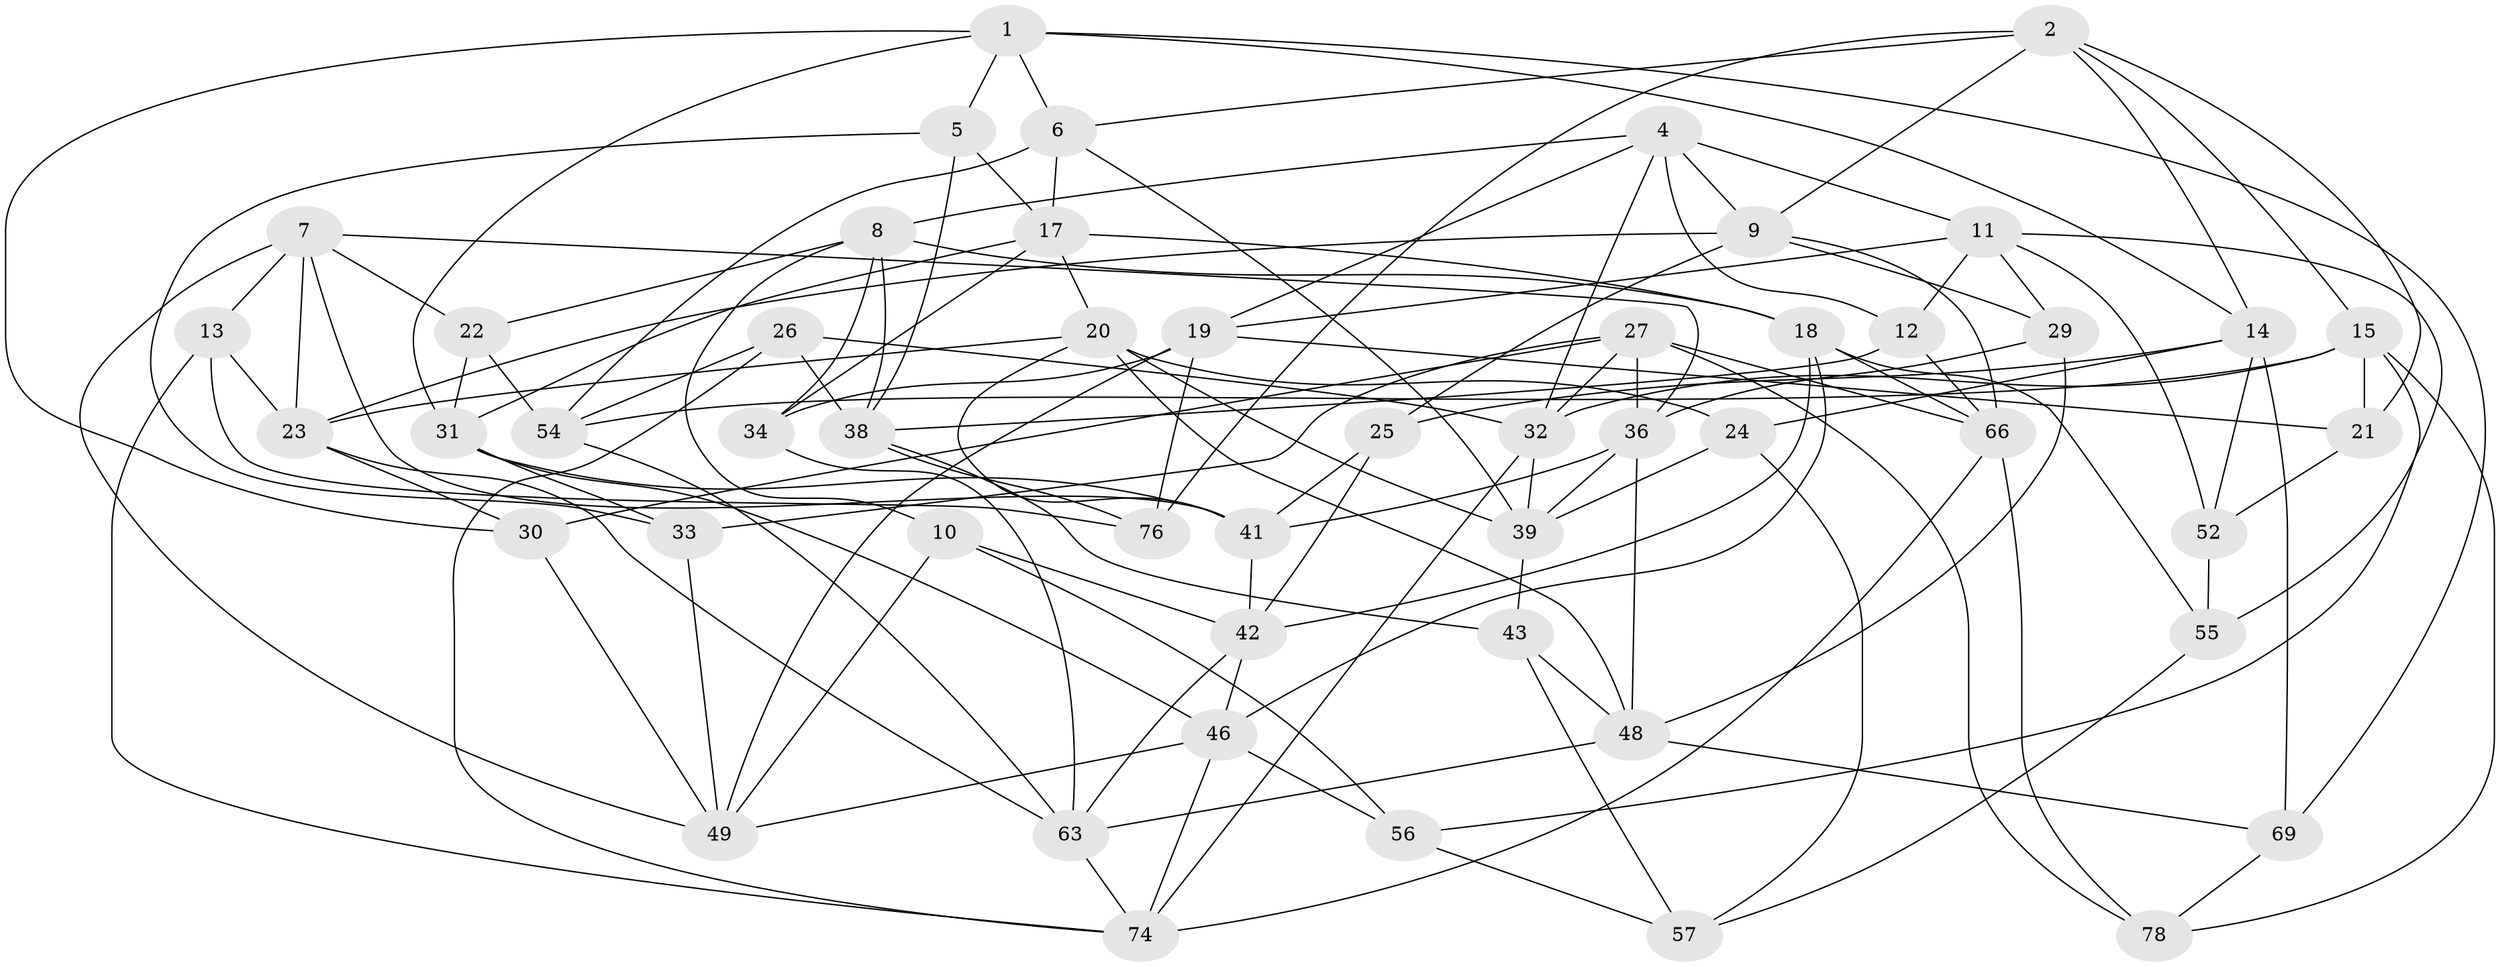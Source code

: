 // original degree distribution, {4: 1.0}
// Generated by graph-tools (version 1.1) at 2025/11/02/27/25 16:11:50]
// undirected, 51 vertices, 131 edges
graph export_dot {
graph [start="1"]
  node [color=gray90,style=filled];
  1 [super="+3"];
  2 [super="+35"];
  4 [super="+68"];
  5;
  6 [super="+28"];
  7 [super="+16"];
  8 [super="+81"];
  9 [super="+61"];
  10;
  11 [super="+47"];
  12;
  13;
  14 [super="+53"];
  15 [super="+58"];
  17 [super="+70"];
  18 [super="+37"];
  19 [super="+40"];
  20 [super="+59"];
  21;
  22;
  23 [super="+79"];
  24;
  25;
  26;
  27 [super="+65"];
  29;
  30;
  31 [super="+72"];
  32 [super="+60"];
  33;
  34;
  36 [super="+73"];
  38 [super="+44"];
  39 [super="+71"];
  41 [super="+50"];
  42 [super="+45"];
  43;
  46 [super="+51"];
  48 [super="+77"];
  49 [super="+64"];
  52;
  54 [super="+62"];
  55;
  56;
  57;
  63 [super="+75"];
  66 [super="+67"];
  69;
  74 [super="+80"];
  76;
  78;
  1 -- 69;
  1 -- 30;
  1 -- 5;
  1 -- 6;
  1 -- 31;
  1 -- 14;
  2 -- 76;
  2 -- 21;
  2 -- 6;
  2 -- 15;
  2 -- 14;
  2 -- 9;
  4 -- 32;
  4 -- 12;
  4 -- 8;
  4 -- 11;
  4 -- 9;
  4 -- 19;
  5 -- 33;
  5 -- 38;
  5 -- 17;
  6 -- 17;
  6 -- 39;
  6 -- 54 [weight=2];
  7 -- 13;
  7 -- 22;
  7 -- 49;
  7 -- 41;
  7 -- 36;
  7 -- 23;
  8 -- 22;
  8 -- 18;
  8 -- 10;
  8 -- 34;
  8 -- 38;
  9 -- 25;
  9 -- 23;
  9 -- 66;
  9 -- 29;
  10 -- 56;
  10 -- 42;
  10 -- 49;
  11 -- 29;
  11 -- 55;
  11 -- 12;
  11 -- 52;
  11 -- 19;
  12 -- 38;
  12 -- 66;
  13 -- 23;
  13 -- 74;
  13 -- 76;
  14 -- 25;
  14 -- 52;
  14 -- 69;
  14 -- 24;
  15 -- 78;
  15 -- 56;
  15 -- 21;
  15 -- 54;
  15 -- 32;
  17 -- 20;
  17 -- 31;
  17 -- 18;
  17 -- 34;
  18 -- 55;
  18 -- 42;
  18 -- 46;
  18 -- 66;
  19 -- 49;
  19 -- 21;
  19 -- 34;
  19 -- 76;
  20 -- 41;
  20 -- 39;
  20 -- 24;
  20 -- 48;
  20 -- 23;
  21 -- 52;
  22 -- 54;
  22 -- 31;
  23 -- 30;
  23 -- 63;
  24 -- 57;
  24 -- 39;
  25 -- 41;
  25 -- 42;
  26 -- 38;
  26 -- 74;
  26 -- 54;
  26 -- 32;
  27 -- 30;
  27 -- 32;
  27 -- 36;
  27 -- 33;
  27 -- 78;
  27 -- 66;
  29 -- 48;
  29 -- 36;
  30 -- 49;
  31 -- 46;
  31 -- 33;
  31 -- 41;
  32 -- 74;
  32 -- 39;
  33 -- 49;
  34 -- 63;
  36 -- 48;
  36 -- 39;
  36 -- 41;
  38 -- 43;
  38 -- 76;
  39 -- 43;
  41 -- 42;
  42 -- 63;
  42 -- 46;
  43 -- 57;
  43 -- 48;
  46 -- 49;
  46 -- 56;
  46 -- 74;
  48 -- 63;
  48 -- 69;
  52 -- 55;
  54 -- 63;
  55 -- 57;
  56 -- 57;
  63 -- 74;
  66 -- 78;
  66 -- 74;
  69 -- 78;
}
